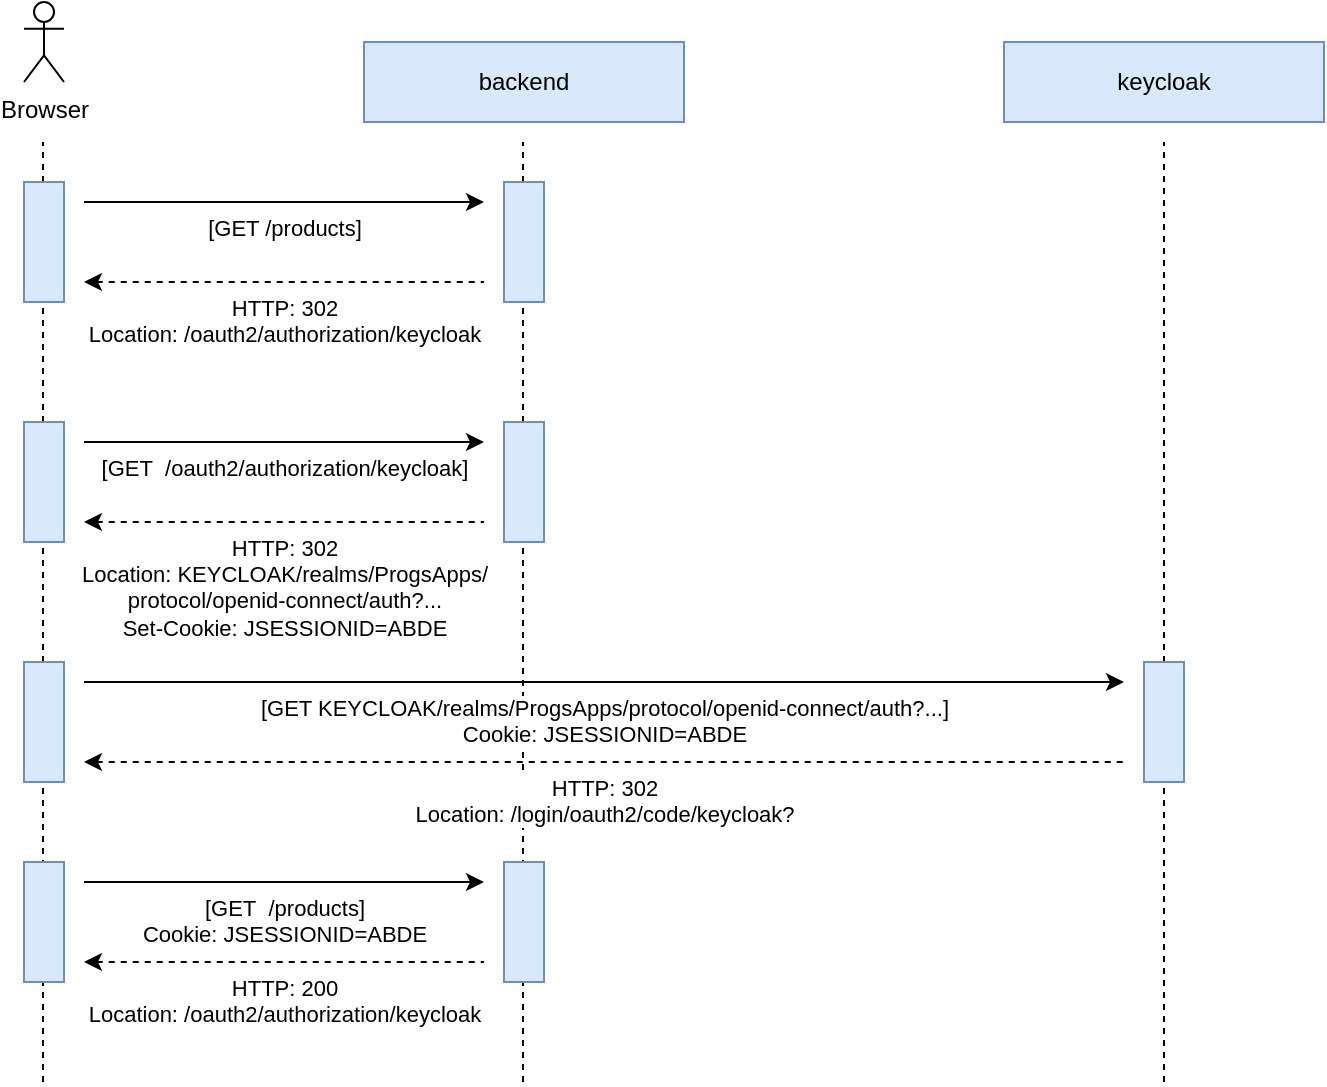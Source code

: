 <mxfile version="20.7.4" type="device"><diagram id="T-4DYyoEi7RzIHrxLy4R" name="Page-1"><mxGraphModel dx="1418" dy="828" grid="1" gridSize="10" guides="1" tooltips="1" connect="1" arrows="1" fold="1" page="1" pageScale="1" pageWidth="850" pageHeight="1100" math="0" shadow="0"><root><mxCell id="0"/><mxCell id="1" parent="0"/><mxCell id="O7AH4wtQkVIcIik04ibu-23" value="" style="endArrow=none;dashed=1;html=1;strokeWidth=1;rounded=0;" parent="1" edge="1"><mxGeometry width="50" height="50" relative="1" as="geometry"><mxPoint x="39.5" y="600" as="sourcePoint"/><mxPoint x="39.5" y="130" as="targetPoint"/></mxGeometry></mxCell><mxCell id="O7AH4wtQkVIcIik04ibu-22" value="" style="endArrow=none;dashed=1;html=1;strokeWidth=1;rounded=0;" parent="1" edge="1"><mxGeometry width="50" height="50" relative="1" as="geometry"><mxPoint x="279.5" y="600" as="sourcePoint"/><mxPoint x="279.5" y="130" as="targetPoint"/></mxGeometry></mxCell><mxCell id="O7AH4wtQkVIcIik04ibu-21" value="" style="endArrow=none;dashed=1;html=1;strokeWidth=1;rounded=0;" parent="1" edge="1"><mxGeometry width="50" height="50" relative="1" as="geometry"><mxPoint x="600" y="600" as="sourcePoint"/><mxPoint x="600" y="130" as="targetPoint"/></mxGeometry></mxCell><mxCell id="O7AH4wtQkVIcIik04ibu-1" value="backend" style="rounded=0;whiteSpace=wrap;html=1;fillColor=#dae8fc;strokeColor=#6c8ebf;" parent="1" vertex="1"><mxGeometry x="200" y="80" width="160" height="40" as="geometry"/></mxCell><mxCell id="O7AH4wtQkVIcIik04ibu-2" value="Browser" style="shape=umlActor;verticalLabelPosition=bottom;verticalAlign=top;html=1;outlineConnect=0;" parent="1" vertex="1"><mxGeometry x="30" y="60" width="20" height="40" as="geometry"/></mxCell><mxCell id="O7AH4wtQkVIcIik04ibu-3" value="keycloak" style="rounded=0;whiteSpace=wrap;html=1;fillColor=#dae8fc;strokeColor=#6c8ebf;" parent="1" vertex="1"><mxGeometry x="520" y="80" width="160" height="40" as="geometry"/></mxCell><mxCell id="O7AH4wtQkVIcIik04ibu-4" value="[GET /products]" style="endArrow=classic;html=1;rounded=0;verticalAlign=top;" parent="1" edge="1"><mxGeometry width="50" height="50" relative="1" as="geometry"><mxPoint x="60" y="160" as="sourcePoint"/><mxPoint x="260" y="160" as="targetPoint"/></mxGeometry></mxCell><mxCell id="O7AH4wtQkVIcIik04ibu-5" value="HTTP: 302&lt;br&gt;Location: /oauth2/authorization/keycloak" style="endArrow=none;html=1;rounded=0;verticalAlign=top;dashed=1;startArrow=classic;startFill=1;endFill=0;" parent="1" edge="1"><mxGeometry width="50" height="50" relative="1" as="geometry"><mxPoint x="60" y="200" as="sourcePoint"/><mxPoint x="260" y="200" as="targetPoint"/></mxGeometry></mxCell><mxCell id="O7AH4wtQkVIcIik04ibu-6" value="[GET&amp;nbsp;&amp;nbsp;/oauth2/authorization/keycloak]" style="endArrow=classic;html=1;rounded=0;verticalAlign=top;" parent="1" edge="1"><mxGeometry width="50" height="50" relative="1" as="geometry"><mxPoint x="60" y="280" as="sourcePoint"/><mxPoint x="260" y="280" as="targetPoint"/></mxGeometry></mxCell><mxCell id="O7AH4wtQkVIcIik04ibu-8" value="HTTP: 302&lt;br&gt;Location: KEYCLOAK/realms/ProgsApps/&lt;br&gt;protocol/openid-connect/auth?...&lt;br&gt;Set-Cookie:&amp;nbsp;JSESSIONID=ABDE" style="endArrow=none;html=1;rounded=0;verticalAlign=top;dashed=1;startArrow=classic;startFill=1;endFill=0;" parent="1" edge="1"><mxGeometry width="50" height="50" relative="1" as="geometry"><mxPoint x="60" y="320" as="sourcePoint"/><mxPoint x="260" y="320" as="targetPoint"/></mxGeometry></mxCell><mxCell id="O7AH4wtQkVIcIik04ibu-9" value="[GET KEYCLOAK/realms/ProgsApps/protocol/openid-connect/auth?...]&lt;br&gt;Cookie:&amp;nbsp;JSESSIONID=ABDE" style="endArrow=classic;html=1;rounded=0;verticalAlign=top;" parent="1" edge="1"><mxGeometry width="50" height="50" relative="1" as="geometry"><mxPoint x="60" y="400" as="sourcePoint"/><mxPoint x="580" y="400" as="targetPoint"/></mxGeometry></mxCell><mxCell id="O7AH4wtQkVIcIik04ibu-10" value="HTTP: 302&lt;br&gt;Location: /login/oauth2/code/keycloak?" style="endArrow=none;html=1;rounded=0;verticalAlign=top;dashed=1;startArrow=classic;startFill=1;endFill=0;" parent="1" edge="1"><mxGeometry width="50" height="50" relative="1" as="geometry"><mxPoint x="60" y="440" as="sourcePoint"/><mxPoint x="580" y="440" as="targetPoint"/></mxGeometry></mxCell><mxCell id="O7AH4wtQkVIcIik04ibu-11" value="[GET&amp;nbsp;&amp;nbsp;/products]&lt;br&gt;Cookie:&amp;nbsp;JSESSIONID=ABDE" style="endArrow=classic;html=1;rounded=0;verticalAlign=top;" parent="1" edge="1"><mxGeometry width="50" height="50" relative="1" as="geometry"><mxPoint x="60" y="500" as="sourcePoint"/><mxPoint x="260" y="500" as="targetPoint"/></mxGeometry></mxCell><mxCell id="O7AH4wtQkVIcIik04ibu-12" value="HTTP: 200&lt;br&gt;Location: /oauth2/authorization/keycloak" style="endArrow=none;html=1;rounded=0;verticalAlign=top;dashed=1;startArrow=classic;startFill=1;endFill=0;" parent="1" edge="1"><mxGeometry width="50" height="50" relative="1" as="geometry"><mxPoint x="60" y="540" as="sourcePoint"/><mxPoint x="260" y="540" as="targetPoint"/></mxGeometry></mxCell><mxCell id="O7AH4wtQkVIcIik04ibu-13" value="" style="rounded=0;whiteSpace=wrap;html=1;fillColor=#dae8fc;strokeColor=#6c8ebf;" parent="1" vertex="1"><mxGeometry x="30" y="150" width="20" height="60" as="geometry"/></mxCell><mxCell id="O7AH4wtQkVIcIik04ibu-14" value="" style="rounded=0;whiteSpace=wrap;html=1;fillColor=#dae8fc;strokeColor=#6c8ebf;" parent="1" vertex="1"><mxGeometry x="270" y="150" width="20" height="60" as="geometry"/></mxCell><mxCell id="O7AH4wtQkVIcIik04ibu-15" value="" style="rounded=0;whiteSpace=wrap;html=1;fillColor=#dae8fc;strokeColor=#6c8ebf;" parent="1" vertex="1"><mxGeometry x="30" y="270" width="20" height="60" as="geometry"/></mxCell><mxCell id="O7AH4wtQkVIcIik04ibu-16" value="" style="rounded=0;whiteSpace=wrap;html=1;fillColor=#dae8fc;strokeColor=#6c8ebf;" parent="1" vertex="1"><mxGeometry x="270" y="270" width="20" height="60" as="geometry"/></mxCell><mxCell id="O7AH4wtQkVIcIik04ibu-17" value="" style="rounded=0;whiteSpace=wrap;html=1;fillColor=#dae8fc;strokeColor=#6c8ebf;" parent="1" vertex="1"><mxGeometry x="30" y="390" width="20" height="60" as="geometry"/></mxCell><mxCell id="O7AH4wtQkVIcIik04ibu-18" value="" style="rounded=0;whiteSpace=wrap;html=1;fillColor=#dae8fc;strokeColor=#6c8ebf;" parent="1" vertex="1"><mxGeometry x="590" y="390" width="20" height="60" as="geometry"/></mxCell><mxCell id="O7AH4wtQkVIcIik04ibu-19" value="" style="rounded=0;whiteSpace=wrap;html=1;fillColor=#dae8fc;strokeColor=#6c8ebf;" parent="1" vertex="1"><mxGeometry x="30" y="490" width="20" height="60" as="geometry"/></mxCell><mxCell id="O7AH4wtQkVIcIik04ibu-20" value="" style="rounded=0;whiteSpace=wrap;html=1;fillColor=#dae8fc;strokeColor=#6c8ebf;" parent="1" vertex="1"><mxGeometry x="270" y="490" width="20" height="60" as="geometry"/></mxCell></root></mxGraphModel></diagram></mxfile>